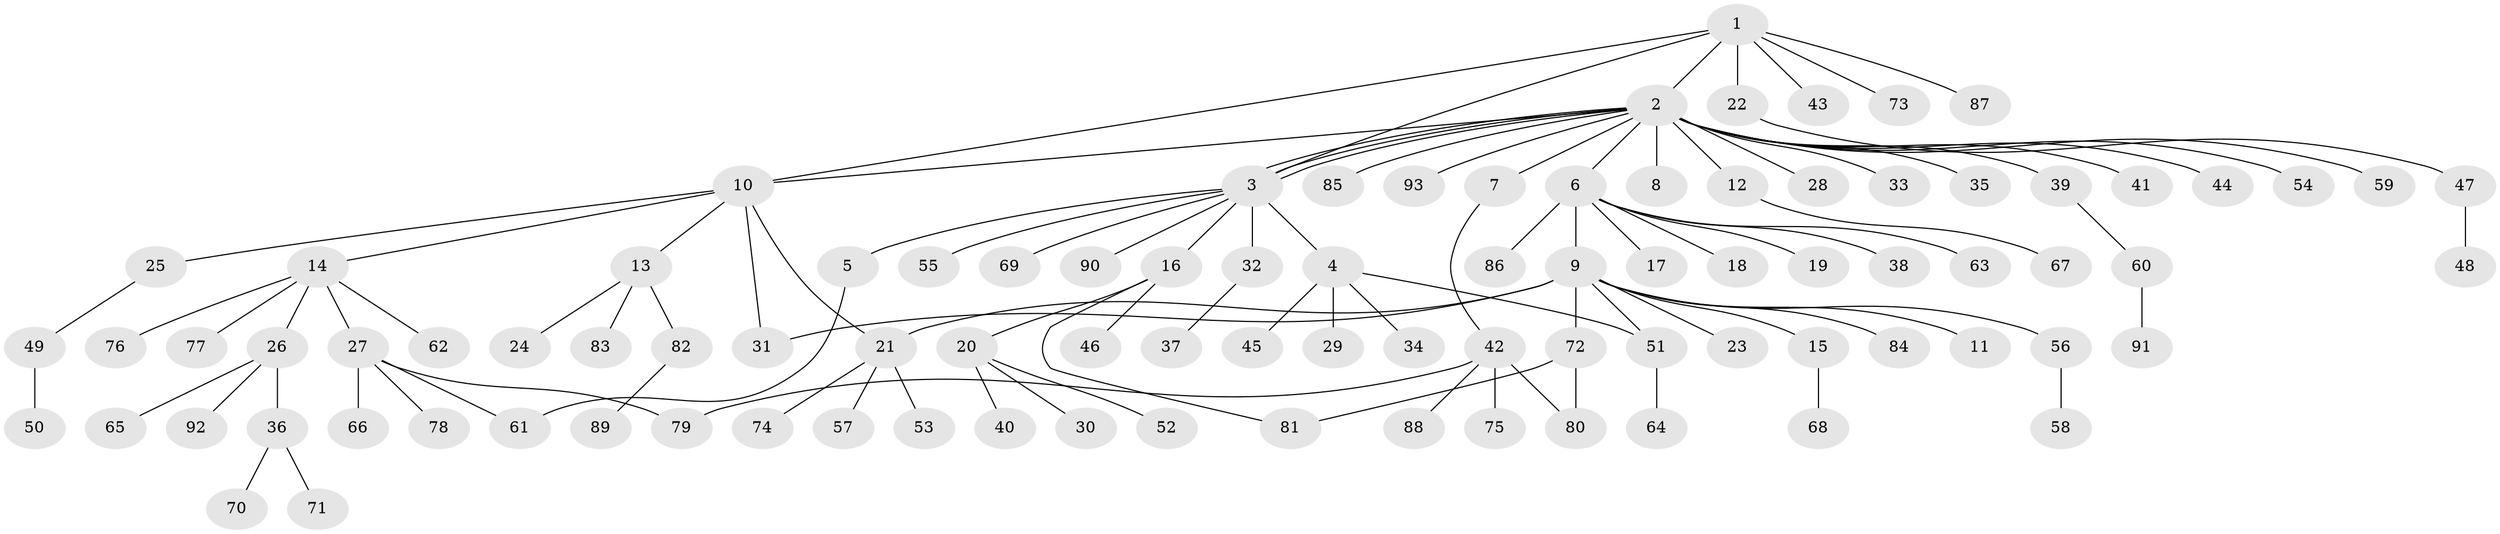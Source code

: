 // coarse degree distribution, {6: 0.014084507042253521, 18: 0.014084507042253521, 14: 0.014084507042253521, 2: 0.11267605633802817, 7: 0.028169014084507043, 5: 0.028169014084507043, 1: 0.676056338028169, 11: 0.014084507042253521, 4: 0.056338028169014086, 3: 0.04225352112676056}
// Generated by graph-tools (version 1.1) at 2025/41/03/06/25 10:41:47]
// undirected, 93 vertices, 103 edges
graph export_dot {
graph [start="1"]
  node [color=gray90,style=filled];
  1;
  2;
  3;
  4;
  5;
  6;
  7;
  8;
  9;
  10;
  11;
  12;
  13;
  14;
  15;
  16;
  17;
  18;
  19;
  20;
  21;
  22;
  23;
  24;
  25;
  26;
  27;
  28;
  29;
  30;
  31;
  32;
  33;
  34;
  35;
  36;
  37;
  38;
  39;
  40;
  41;
  42;
  43;
  44;
  45;
  46;
  47;
  48;
  49;
  50;
  51;
  52;
  53;
  54;
  55;
  56;
  57;
  58;
  59;
  60;
  61;
  62;
  63;
  64;
  65;
  66;
  67;
  68;
  69;
  70;
  71;
  72;
  73;
  74;
  75;
  76;
  77;
  78;
  79;
  80;
  81;
  82;
  83;
  84;
  85;
  86;
  87;
  88;
  89;
  90;
  91;
  92;
  93;
  1 -- 2;
  1 -- 3;
  1 -- 10;
  1 -- 22;
  1 -- 43;
  1 -- 73;
  1 -- 87;
  2 -- 3;
  2 -- 3;
  2 -- 3;
  2 -- 6;
  2 -- 7;
  2 -- 8;
  2 -- 10;
  2 -- 12;
  2 -- 28;
  2 -- 33;
  2 -- 35;
  2 -- 39;
  2 -- 41;
  2 -- 44;
  2 -- 54;
  2 -- 59;
  2 -- 85;
  2 -- 93;
  3 -- 4;
  3 -- 5;
  3 -- 16;
  3 -- 32;
  3 -- 55;
  3 -- 69;
  3 -- 90;
  4 -- 29;
  4 -- 34;
  4 -- 45;
  4 -- 51;
  5 -- 61;
  6 -- 9;
  6 -- 17;
  6 -- 18;
  6 -- 19;
  6 -- 38;
  6 -- 63;
  6 -- 86;
  7 -- 42;
  9 -- 11;
  9 -- 15;
  9 -- 21;
  9 -- 23;
  9 -- 31;
  9 -- 51;
  9 -- 56;
  9 -- 72;
  9 -- 84;
  10 -- 13;
  10 -- 14;
  10 -- 21;
  10 -- 25;
  10 -- 31;
  12 -- 67;
  13 -- 24;
  13 -- 82;
  13 -- 83;
  14 -- 26;
  14 -- 27;
  14 -- 62;
  14 -- 76;
  14 -- 77;
  15 -- 68;
  16 -- 20;
  16 -- 46;
  16 -- 81;
  20 -- 30;
  20 -- 40;
  20 -- 52;
  21 -- 53;
  21 -- 57;
  21 -- 74;
  22 -- 47;
  25 -- 49;
  26 -- 36;
  26 -- 65;
  26 -- 92;
  27 -- 61;
  27 -- 66;
  27 -- 78;
  27 -- 79;
  32 -- 37;
  36 -- 70;
  36 -- 71;
  39 -- 60;
  42 -- 75;
  42 -- 79;
  42 -- 80;
  42 -- 88;
  47 -- 48;
  49 -- 50;
  51 -- 64;
  56 -- 58;
  60 -- 91;
  72 -- 80;
  72 -- 81;
  82 -- 89;
}
